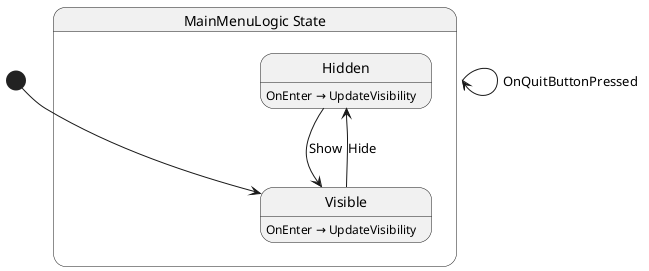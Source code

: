 @startuml MainMenuLogic
state "MainMenuLogic State" as Yolk_MainMenuLogic_State {
  state "Hidden" as Yolk_MainMenuLogic_State_Hidden
  state "Visible" as Yolk_MainMenuLogic_State_Visible
}

Yolk_MainMenuLogic_State --> Yolk_MainMenuLogic_State : OnQuitButtonPressed
Yolk_MainMenuLogic_State_Hidden --> Yolk_MainMenuLogic_State_Visible : Show
Yolk_MainMenuLogic_State_Visible --> Yolk_MainMenuLogic_State_Hidden : Hide

Yolk_MainMenuLogic_State_Hidden : OnEnter → UpdateVisibility
Yolk_MainMenuLogic_State_Visible : OnEnter → UpdateVisibility

[*] --> Yolk_MainMenuLogic_State_Visible
@enduml